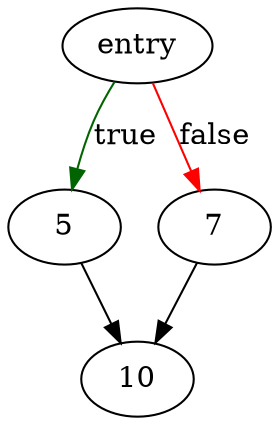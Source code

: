 digraph "exit_failure_callback" {
	// Node definitions.
	3 [label=entry];
	5;
	7;
	10;

	// Edge definitions.
	3 -> 5 [
		color=darkgreen
		label=true
	];
	3 -> 7 [
		color=red
		label=false
	];
	5 -> 10;
	7 -> 10;
}